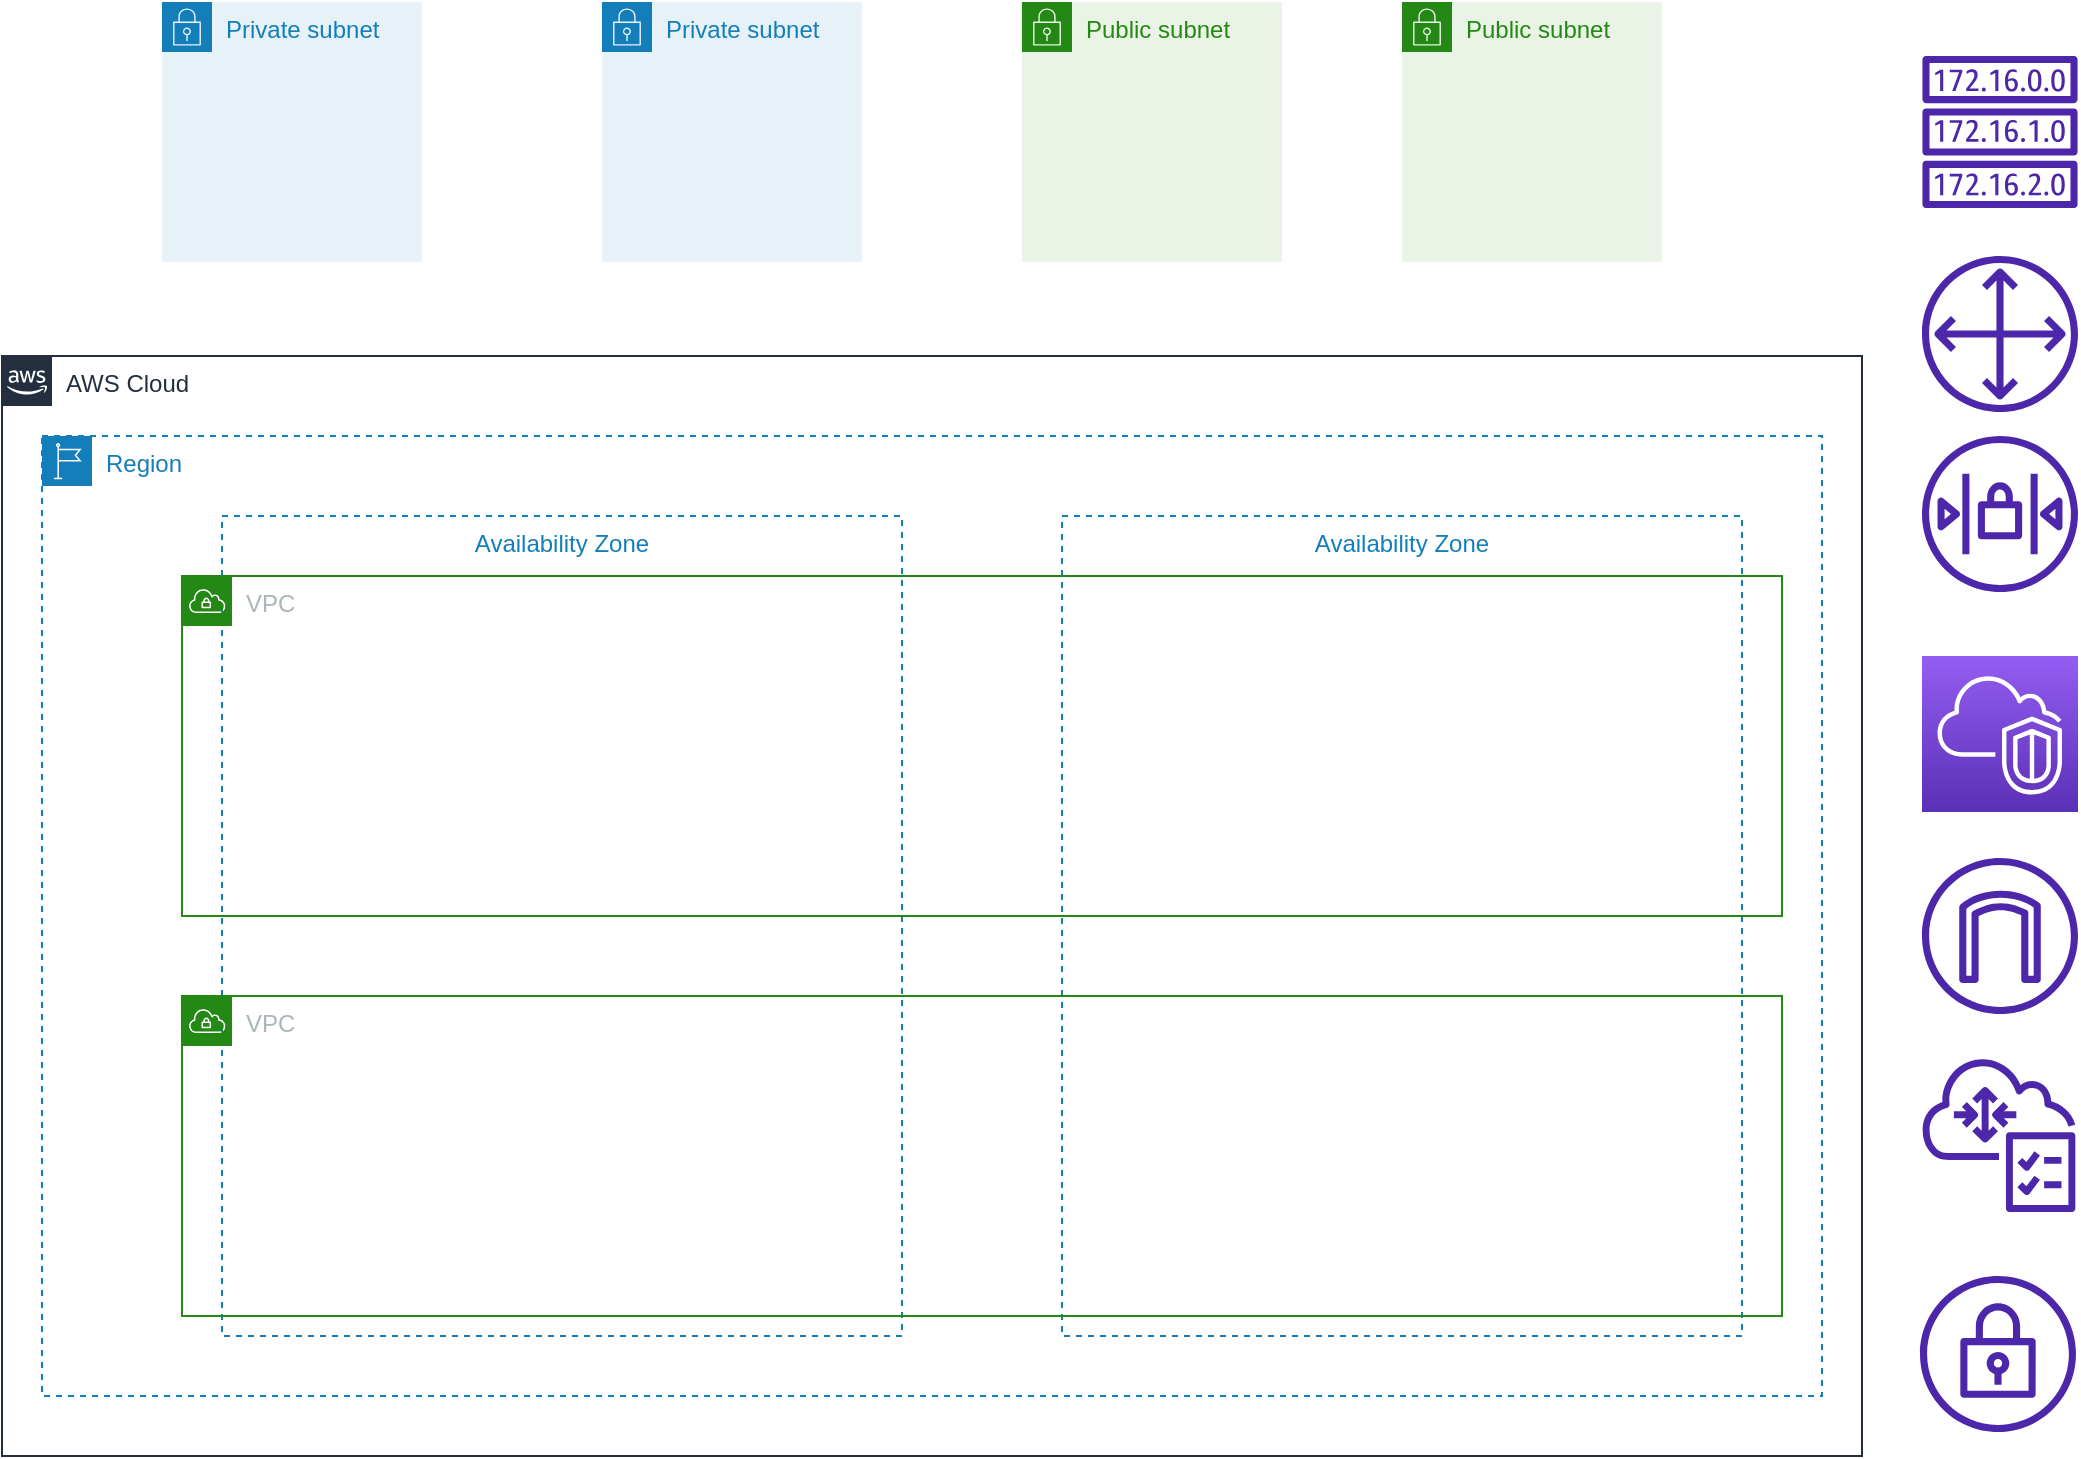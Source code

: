 <mxfile version="17.4.1" type="github" pages="2">
  <diagram id="cjVLEZ0junXwkDy-Ig5A" name="Page-1">
    <mxGraphModel dx="1354" dy="825" grid="1" gridSize="10" guides="1" tooltips="1" connect="1" arrows="1" fold="1" page="1" pageScale="1" pageWidth="850" pageHeight="1100" math="0" shadow="0">
      <root>
        <mxCell id="0" />
        <mxCell id="1" parent="0" />
        <mxCell id="1bvGvibUPESBA3hhw8XB-1" value="AWS Cloud" style="points=[[0,0],[0.25,0],[0.5,0],[0.75,0],[1,0],[1,0.25],[1,0.5],[1,0.75],[1,1],[0.75,1],[0.5,1],[0.25,1],[0,1],[0,0.75],[0,0.5],[0,0.25]];outlineConnect=0;gradientColor=none;html=1;whiteSpace=wrap;fontSize=12;fontStyle=0;container=1;pointerEvents=0;collapsible=0;recursiveResize=0;shape=mxgraph.aws4.group;grIcon=mxgraph.aws4.group_aws_cloud_alt;strokeColor=#232F3E;fillColor=none;verticalAlign=top;align=left;spacingLeft=30;fontColor=#232F3E;dashed=0;" parent="1" vertex="1">
          <mxGeometry x="120" y="260" width="930" height="550" as="geometry" />
        </mxCell>
        <mxCell id="1bvGvibUPESBA3hhw8XB-2" value="Region" style="points=[[0,0],[0.25,0],[0.5,0],[0.75,0],[1,0],[1,0.25],[1,0.5],[1,0.75],[1,1],[0.75,1],[0.5,1],[0.25,1],[0,1],[0,0.75],[0,0.5],[0,0.25]];outlineConnect=0;gradientColor=none;html=1;whiteSpace=wrap;fontSize=12;fontStyle=0;container=1;pointerEvents=0;collapsible=0;recursiveResize=0;shape=mxgraph.aws4.group;grIcon=mxgraph.aws4.group_region;strokeColor=#147EBA;fillColor=none;verticalAlign=top;align=left;spacingLeft=30;fontColor=#147EBA;dashed=1;" parent="1bvGvibUPESBA3hhw8XB-1" vertex="1">
          <mxGeometry x="20" y="40" width="890" height="480" as="geometry" />
        </mxCell>
        <mxCell id="1bvGvibUPESBA3hhw8XB-3" value="Availability Zone" style="fillColor=none;strokeColor=#147EBA;dashed=1;verticalAlign=top;fontStyle=0;fontColor=#147EBA;" parent="1bvGvibUPESBA3hhw8XB-2" vertex="1">
          <mxGeometry x="90" y="40" width="340" height="410" as="geometry" />
        </mxCell>
        <mxCell id="1bvGvibUPESBA3hhw8XB-4" value="Availability Zone" style="fillColor=none;strokeColor=#147EBA;dashed=1;verticalAlign=top;fontStyle=0;fontColor=#147EBA;" parent="1bvGvibUPESBA3hhw8XB-2" vertex="1">
          <mxGeometry x="510" y="40" width="340" height="410" as="geometry" />
        </mxCell>
        <mxCell id="1bvGvibUPESBA3hhw8XB-6" value="VPC" style="points=[[0,0],[0.25,0],[0.5,0],[0.75,0],[1,0],[1,0.25],[1,0.5],[1,0.75],[1,1],[0.75,1],[0.5,1],[0.25,1],[0,1],[0,0.75],[0,0.5],[0,0.25]];outlineConnect=0;gradientColor=none;html=1;whiteSpace=wrap;fontSize=12;fontStyle=0;container=1;pointerEvents=0;collapsible=0;recursiveResize=0;shape=mxgraph.aws4.group;grIcon=mxgraph.aws4.group_vpc;strokeColor=#248814;fillColor=none;verticalAlign=top;align=left;spacingLeft=30;fontColor=#AAB7B8;dashed=0;" parent="1bvGvibUPESBA3hhw8XB-2" vertex="1">
          <mxGeometry x="70" y="280" width="800" height="160" as="geometry" />
        </mxCell>
        <mxCell id="1bvGvibUPESBA3hhw8XB-5" value="VPC" style="points=[[0,0],[0.25,0],[0.5,0],[0.75,0],[1,0],[1,0.25],[1,0.5],[1,0.75],[1,1],[0.75,1],[0.5,1],[0.25,1],[0,1],[0,0.75],[0,0.5],[0,0.25]];outlineConnect=0;gradientColor=none;html=1;whiteSpace=wrap;fontSize=12;fontStyle=0;container=1;pointerEvents=0;collapsible=0;recursiveResize=0;shape=mxgraph.aws4.group;grIcon=mxgraph.aws4.group_vpc;strokeColor=#248814;fillColor=none;verticalAlign=top;align=left;spacingLeft=30;fontColor=#AAB7B8;dashed=0;" parent="1bvGvibUPESBA3hhw8XB-1" vertex="1">
          <mxGeometry x="90" y="110" width="800" height="170" as="geometry" />
        </mxCell>
        <mxCell id="1bvGvibUPESBA3hhw8XB-10" value="Private subnet" style="points=[[0,0],[0.25,0],[0.5,0],[0.75,0],[1,0],[1,0.25],[1,0.5],[1,0.75],[1,1],[0.75,1],[0.5,1],[0.25,1],[0,1],[0,0.75],[0,0.5],[0,0.25]];outlineConnect=0;gradientColor=none;html=1;whiteSpace=wrap;fontSize=12;fontStyle=0;container=1;pointerEvents=0;collapsible=0;recursiveResize=0;shape=mxgraph.aws4.group;grIcon=mxgraph.aws4.group_security_group;grStroke=0;strokeColor=#147EBA;fillColor=#E6F2F8;verticalAlign=top;align=left;spacingLeft=30;fontColor=#147EBA;dashed=0;" parent="1" vertex="1">
          <mxGeometry x="200" y="83" width="130" height="130" as="geometry" />
        </mxCell>
        <mxCell id="1bvGvibUPESBA3hhw8XB-11" value="Private subnet" style="points=[[0,0],[0.25,0],[0.5,0],[0.75,0],[1,0],[1,0.25],[1,0.5],[1,0.75],[1,1],[0.75,1],[0.5,1],[0.25,1],[0,1],[0,0.75],[0,0.5],[0,0.25]];outlineConnect=0;gradientColor=none;html=1;whiteSpace=wrap;fontSize=12;fontStyle=0;container=1;pointerEvents=0;collapsible=0;recursiveResize=0;shape=mxgraph.aws4.group;grIcon=mxgraph.aws4.group_security_group;grStroke=0;strokeColor=#147EBA;fillColor=#E6F2F8;verticalAlign=top;align=left;spacingLeft=30;fontColor=#147EBA;dashed=0;" parent="1" vertex="1">
          <mxGeometry x="420" y="83" width="130" height="130" as="geometry" />
        </mxCell>
        <mxCell id="1bvGvibUPESBA3hhw8XB-12" value="Public subnet" style="points=[[0,0],[0.25,0],[0.5,0],[0.75,0],[1,0],[1,0.25],[1,0.5],[1,0.75],[1,1],[0.75,1],[0.5,1],[0.25,1],[0,1],[0,0.75],[0,0.5],[0,0.25]];outlineConnect=0;gradientColor=none;html=1;whiteSpace=wrap;fontSize=12;fontStyle=0;container=1;pointerEvents=0;collapsible=0;recursiveResize=0;shape=mxgraph.aws4.group;grIcon=mxgraph.aws4.group_security_group;grStroke=0;strokeColor=#248814;fillColor=#E9F3E6;verticalAlign=top;align=left;spacingLeft=30;fontColor=#248814;dashed=0;" parent="1" vertex="1">
          <mxGeometry x="630" y="83" width="130" height="130" as="geometry" />
        </mxCell>
        <mxCell id="1bvGvibUPESBA3hhw8XB-13" value="Public subnet" style="points=[[0,0],[0.25,0],[0.5,0],[0.75,0],[1,0],[1,0.25],[1,0.5],[1,0.75],[1,1],[0.75,1],[0.5,1],[0.25,1],[0,1],[0,0.75],[0,0.5],[0,0.25]];outlineConnect=0;gradientColor=none;html=1;whiteSpace=wrap;fontSize=12;fontStyle=0;container=1;pointerEvents=0;collapsible=0;recursiveResize=0;shape=mxgraph.aws4.group;grIcon=mxgraph.aws4.group_security_group;grStroke=0;strokeColor=#248814;fillColor=#E9F3E6;verticalAlign=top;align=left;spacingLeft=30;fontColor=#248814;dashed=0;" parent="1" vertex="1">
          <mxGeometry x="820" y="83" width="130" height="130" as="geometry" />
        </mxCell>
        <mxCell id="1bvGvibUPESBA3hhw8XB-15" value="" style="sketch=0;outlineConnect=0;fontColor=#232F3E;gradientColor=none;fillColor=#4D27AA;strokeColor=none;dashed=0;verticalLabelPosition=bottom;verticalAlign=top;align=center;html=1;fontSize=12;fontStyle=0;aspect=fixed;pointerEvents=1;shape=mxgraph.aws4.route_table;" parent="1" vertex="1">
          <mxGeometry x="1080" y="110" width="78" height="76" as="geometry" />
        </mxCell>
        <mxCell id="1bvGvibUPESBA3hhw8XB-16" value="" style="sketch=0;outlineConnect=0;fontColor=#232F3E;gradientColor=none;fillColor=#4D27AA;strokeColor=none;dashed=0;verticalLabelPosition=bottom;verticalAlign=top;align=center;html=1;fontSize=12;fontStyle=0;aspect=fixed;pointerEvents=1;shape=mxgraph.aws4.customer_gateway;" parent="1" vertex="1">
          <mxGeometry x="1080" y="210" width="78" height="78" as="geometry" />
        </mxCell>
        <mxCell id="1bvGvibUPESBA3hhw8XB-17" value="" style="sketch=0;outlineConnect=0;fontColor=#232F3E;gradientColor=none;fillColor=#4D27AA;strokeColor=none;dashed=0;verticalLabelPosition=bottom;verticalAlign=top;align=center;html=1;fontSize=12;fontStyle=0;aspect=fixed;pointerEvents=1;shape=mxgraph.aws4.network_access_control_list;" parent="1" vertex="1">
          <mxGeometry x="1080" y="300" width="78" height="78" as="geometry" />
        </mxCell>
        <mxCell id="1bvGvibUPESBA3hhw8XB-18" value="" style="sketch=0;points=[[0,0,0],[0.25,0,0],[0.5,0,0],[0.75,0,0],[1,0,0],[0,1,0],[0.25,1,0],[0.5,1,0],[0.75,1,0],[1,1,0],[0,0.25,0],[0,0.5,0],[0,0.75,0],[1,0.25,0],[1,0.5,0],[1,0.75,0]];outlineConnect=0;fontColor=#232F3E;gradientColor=#945DF2;gradientDirection=north;fillColor=#5A30B5;strokeColor=#ffffff;dashed=0;verticalLabelPosition=bottom;verticalAlign=top;align=center;html=1;fontSize=12;fontStyle=0;aspect=fixed;shape=mxgraph.aws4.resourceIcon;resIcon=mxgraph.aws4.vpc;" parent="1" vertex="1">
          <mxGeometry x="1080" y="410" width="78" height="78" as="geometry" />
        </mxCell>
        <mxCell id="1bvGvibUPESBA3hhw8XB-19" value="" style="sketch=0;outlineConnect=0;fontColor=#232F3E;gradientColor=none;fillColor=#4D27AA;strokeColor=none;dashed=0;verticalLabelPosition=bottom;verticalAlign=top;align=center;html=1;fontSize=12;fontStyle=0;aspect=fixed;pointerEvents=1;shape=mxgraph.aws4.internet_gateway;" parent="1" vertex="1">
          <mxGeometry x="1080" y="511" width="78" height="78" as="geometry" />
        </mxCell>
        <mxCell id="1bvGvibUPESBA3hhw8XB-20" value="" style="sketch=0;outlineConnect=0;fontColor=#232F3E;gradientColor=none;fillColor=#4D27AA;strokeColor=none;dashed=0;verticalLabelPosition=bottom;verticalAlign=top;align=center;html=1;fontSize=12;fontStyle=0;aspect=fixed;pointerEvents=1;shape=mxgraph.aws4.vpc_network_access_analyzer;" parent="1" vertex="1">
          <mxGeometry x="1080" y="610" width="77" height="78" as="geometry" />
        </mxCell>
        <mxCell id="1bvGvibUPESBA3hhw8XB-21" value="" style="sketch=0;outlineConnect=0;fontColor=#232F3E;gradientColor=none;fillColor=#4D27AA;strokeColor=none;dashed=0;verticalLabelPosition=bottom;verticalAlign=top;align=center;html=1;fontSize=12;fontStyle=0;aspect=fixed;pointerEvents=1;shape=mxgraph.aws4.vpn_gateway;" parent="1" vertex="1">
          <mxGeometry x="1079" y="720" width="78" height="78" as="geometry" />
        </mxCell>
        <mxCell id="AmyZvWmV1mf3OZB3P5yT-1" value="Untitled Layer" parent="0" />
      </root>
    </mxGraphModel>
  </diagram>
  <diagram id="HuvjmdO6Cwv-u4OplPbn" name="Page-2">
    <mxGraphModel dx="1354" dy="825" grid="1" gridSize="10" guides="1" tooltips="1" connect="1" arrows="1" fold="1" page="1" pageScale="1" pageWidth="850" pageHeight="1100" math="0" shadow="0">
      <root>
        <mxCell id="0" />
        <mxCell id="1" style="locked=1;" parent="0" />
        <mxCell id="QUpC7AnWEA5E7IwPCLAP-1" value="AWS Cloud" style="points=[[0,0],[0.25,0],[0.5,0],[0.75,0],[1,0],[1,0.25],[1,0.5],[1,0.75],[1,1],[0.75,1],[0.5,1],[0.25,1],[0,1],[0,0.75],[0,0.5],[0,0.25]];outlineConnect=0;gradientColor=none;html=1;whiteSpace=wrap;fontSize=12;fontStyle=0;container=1;pointerEvents=0;collapsible=0;recursiveResize=0;shape=mxgraph.aws4.group;grIcon=mxgraph.aws4.group_aws_cloud_alt;strokeColor=#232F3E;fillColor=none;verticalAlign=top;align=left;spacingLeft=30;fontColor=#232F3E;dashed=0;" vertex="1" parent="1">
          <mxGeometry x="120" y="260" width="930" height="550" as="geometry" />
        </mxCell>
        <mxCell id="QUpC7AnWEA5E7IwPCLAP-2" value="Region" style="points=[[0,0],[0.25,0],[0.5,0],[0.75,0],[1,0],[1,0.25],[1,0.5],[1,0.75],[1,1],[0.75,1],[0.5,1],[0.25,1],[0,1],[0,0.75],[0,0.5],[0,0.25]];outlineConnect=0;gradientColor=none;html=1;whiteSpace=wrap;fontSize=12;fontStyle=0;container=1;pointerEvents=0;collapsible=0;recursiveResize=0;shape=mxgraph.aws4.group;grIcon=mxgraph.aws4.group_region;strokeColor=#147EBA;fillColor=none;verticalAlign=top;align=left;spacingLeft=30;fontColor=#147EBA;dashed=1;" vertex="1" parent="QUpC7AnWEA5E7IwPCLAP-1">
          <mxGeometry x="20" y="40" width="890" height="480" as="geometry" />
        </mxCell>
        <mxCell id="QUpC7AnWEA5E7IwPCLAP-3" value="Availability Zone" style="fillColor=none;strokeColor=#147EBA;dashed=1;verticalAlign=top;fontStyle=0;fontColor=#147EBA;" vertex="1" parent="QUpC7AnWEA5E7IwPCLAP-2">
          <mxGeometry x="90" y="40" width="760" height="410" as="geometry" />
        </mxCell>
        <mxCell id="QUpC7AnWEA5E7IwPCLAP-6" value="&lt;font color=&quot;#00cc00&quot;&gt;&lt;b&gt;VPC&lt;br&gt;10.10.0.0/16&lt;/b&gt;&lt;/font&gt;" style="points=[[0,0],[0.25,0],[0.5,0],[0.75,0],[1,0],[1,0.25],[1,0.5],[1,0.75],[1,1],[0.75,1],[0.5,1],[0.25,1],[0,1],[0,0.75],[0,0.5],[0,0.25]];outlineConnect=0;gradientColor=none;html=1;whiteSpace=wrap;fontSize=12;fontStyle=0;container=1;pointerEvents=0;collapsible=0;recursiveResize=0;shape=mxgraph.aws4.group;grIcon=mxgraph.aws4.group_vpc;strokeColor=#248814;fillColor=none;verticalAlign=top;align=left;spacingLeft=30;fontColor=#AAB7B8;dashed=0;" vertex="1" parent="QUpC7AnWEA5E7IwPCLAP-1">
          <mxGeometry x="90" y="110" width="800" height="360" as="geometry" />
        </mxCell>
        <mxCell id="QUpC7AnWEA5E7IwPCLAP-7" value="Subnets" style="locked=1;" parent="0" visible="0" />
        <mxCell id="9oejcCpi7_yBtve4IF3d-1" value="Private subnet&lt;br&gt;10.10.0.0/24" style="points=[[0,0],[0.25,0],[0.5,0],[0.75,0],[1,0],[1,0.25],[1,0.5],[1,0.75],[1,1],[0.75,1],[0.5,1],[0.25,1],[0,1],[0,0.75],[0,0.5],[0,0.25]];outlineConnect=0;gradientColor=none;html=1;whiteSpace=wrap;fontSize=12;fontStyle=0;container=1;pointerEvents=0;collapsible=0;recursiveResize=0;shape=mxgraph.aws4.group;grIcon=mxgraph.aws4.group_security_group;grStroke=0;strokeColor=#147EBA;fillColor=#E6F2F8;verticalAlign=top;align=left;spacingLeft=30;fontColor=#147EBA;dashed=0;" vertex="1" parent="QUpC7AnWEA5E7IwPCLAP-7">
          <mxGeometry x="260" y="430" width="330" height="270" as="geometry" />
        </mxCell>
        <mxCell id="9oejcCpi7_yBtve4IF3d-2" value="Public subnet&lt;br&gt;10.10.1.0/24" style="points=[[0,0],[0.25,0],[0.5,0],[0.75,0],[1,0],[1,0.25],[1,0.5],[1,0.75],[1,1],[0.75,1],[0.5,1],[0.25,1],[0,1],[0,0.75],[0,0.5],[0,0.25]];outlineConnect=0;gradientColor=none;html=1;whiteSpace=wrap;fontSize=12;fontStyle=0;container=1;pointerEvents=0;collapsible=0;recursiveResize=0;shape=mxgraph.aws4.group;grIcon=mxgraph.aws4.group_security_group;grStroke=0;strokeColor=#248814;fillColor=#E9F3E6;verticalAlign=top;align=left;spacingLeft=30;fontColor=#248814;dashed=0;" vertex="1" parent="QUpC7AnWEA5E7IwPCLAP-7">
          <mxGeometry x="630" y="430" width="330" height="270" as="geometry" />
        </mxCell>
        <mxCell id="9oejcCpi7_yBtve4IF3d-3" value="Routing and NACL" style="locked=1;" parent="0" visible="0" />
        <mxCell id="BtblRej9rToNW8P17AaJ-1" value="&lt;font color=&quot;#0000ff&quot;&gt;&lt;b&gt;Subnet Routing Table (RT)&lt;/b&gt;&lt;/font&gt;" style="rounded=0;whiteSpace=wrap;html=1;fontColor=#00CC00;" vertex="1" parent="9oejcCpi7_yBtve4IF3d-3">
          <mxGeometry x="270" y="510" width="310" height="100" as="geometry" />
        </mxCell>
        <mxCell id="BtblRej9rToNW8P17AaJ-3" value="&lt;font color=&quot;#0000ff&quot;&gt;&lt;b&gt;Network ACL&lt;/b&gt;&lt;/font&gt;" style="rounded=0;whiteSpace=wrap;html=1;fontColor=#00CC00;" vertex="1" parent="9oejcCpi7_yBtve4IF3d-3">
          <mxGeometry x="270" y="630" width="310" height="60" as="geometry" />
        </mxCell>
        <mxCell id="BtblRej9rToNW8P17AaJ-6" value="&lt;font color=&quot;#0000ff&quot;&gt;&lt;b&gt;Network ACL&lt;/b&gt;&lt;/font&gt;" style="rounded=0;whiteSpace=wrap;html=1;fontColor=#00CC00;" vertex="1" parent="9oejcCpi7_yBtve4IF3d-3">
          <mxGeometry x="640" y="630" width="310" height="60" as="geometry" />
        </mxCell>
        <mxCell id="0l62M-bUGaaBhOaa9LGp-1" value="" style="sketch=0;outlineConnect=0;fontColor=#232F3E;gradientColor=none;fillColor=#4D27AA;strokeColor=none;dashed=0;verticalLabelPosition=bottom;verticalAlign=top;align=center;html=1;fontSize=12;fontStyle=0;aspect=fixed;pointerEvents=1;shape=mxgraph.aws4.network_access_control_list;" vertex="1" parent="9oejcCpi7_yBtve4IF3d-3">
          <mxGeometry x="520" y="641" width="38" height="38" as="geometry" />
        </mxCell>
        <mxCell id="0l62M-bUGaaBhOaa9LGp-2" value="" style="sketch=0;outlineConnect=0;fontColor=#232F3E;gradientColor=none;fillColor=#4D27AA;strokeColor=none;dashed=0;verticalLabelPosition=bottom;verticalAlign=top;align=center;html=1;fontSize=12;fontStyle=0;aspect=fixed;pointerEvents=1;shape=mxgraph.aws4.network_access_control_list;" vertex="1" parent="9oejcCpi7_yBtve4IF3d-3">
          <mxGeometry x="890" y="641" width="38" height="38" as="geometry" />
        </mxCell>
        <mxCell id="KzMdglN8ZjEcdiGLxX7z-1" value="" style="sketch=0;outlineConnect=0;fontColor=#232F3E;gradientColor=none;fillColor=#4D27AA;strokeColor=none;dashed=0;verticalLabelPosition=bottom;verticalAlign=top;align=center;html=1;fontSize=12;fontStyle=0;aspect=fixed;pointerEvents=1;shape=mxgraph.aws4.route_table;" vertex="1" parent="9oejcCpi7_yBtve4IF3d-3">
          <mxGeometry x="520" y="541.48" width="38" height="37.03" as="geometry" />
        </mxCell>
        <mxCell id="KzMdglN8ZjEcdiGLxX7z-2" value="" style="sketch=0;outlineConnect=0;fontColor=#232F3E;gradientColor=none;fillColor=#4D27AA;strokeColor=none;dashed=0;verticalLabelPosition=bottom;verticalAlign=top;align=center;html=1;fontSize=12;fontStyle=0;aspect=fixed;pointerEvents=1;shape=mxgraph.aws4.customer_gateway;" vertex="1" parent="9oejcCpi7_yBtve4IF3d-3">
          <mxGeometry x="290" y="541.48" width="38" height="38" as="geometry" />
        </mxCell>
        <mxCell id="KzMdglN8ZjEcdiGLxX7z-3" value="&lt;font color=&quot;#0000ff&quot;&gt;&lt;b&gt;Subnet Routing Table (RT)&lt;/b&gt;&lt;/font&gt;" style="rounded=0;whiteSpace=wrap;html=1;fontColor=#00CC00;" vertex="1" parent="9oejcCpi7_yBtve4IF3d-3">
          <mxGeometry x="640" y="510" width="310" height="100" as="geometry" />
        </mxCell>
        <mxCell id="KzMdglN8ZjEcdiGLxX7z-4" value="" style="sketch=0;outlineConnect=0;fontColor=#232F3E;gradientColor=none;fillColor=#4D27AA;strokeColor=none;dashed=0;verticalLabelPosition=bottom;verticalAlign=top;align=center;html=1;fontSize=12;fontStyle=0;aspect=fixed;pointerEvents=1;shape=mxgraph.aws4.route_table;" vertex="1" parent="9oejcCpi7_yBtve4IF3d-3">
          <mxGeometry x="890" y="541.48" width="38" height="37.03" as="geometry" />
        </mxCell>
        <mxCell id="KzMdglN8ZjEcdiGLxX7z-5" value="" style="sketch=0;outlineConnect=0;fontColor=#232F3E;gradientColor=none;fillColor=#4D27AA;strokeColor=none;dashed=0;verticalLabelPosition=bottom;verticalAlign=top;align=center;html=1;fontSize=12;fontStyle=0;aspect=fixed;pointerEvents=1;shape=mxgraph.aws4.customer_gateway;" vertex="1" parent="9oejcCpi7_yBtve4IF3d-3">
          <mxGeometry x="660" y="541.48" width="38" height="38" as="geometry" />
        </mxCell>
        <mxCell id="EEqQ_vZmYL1AVT8iAtDt-1" value="" style="sketch=0;outlineConnect=0;fontColor=#232F3E;gradientColor=none;fillColor=#4D27AA;strokeColor=none;dashed=0;verticalLabelPosition=bottom;verticalAlign=top;align=center;html=1;fontSize=12;fontStyle=0;aspect=fixed;pointerEvents=1;shape=mxgraph.aws4.customer_gateway;" vertex="1" parent="9oejcCpi7_yBtve4IF3d-3">
          <mxGeometry x="580" y="530.74" width="59.48" height="59.48" as="geometry" />
        </mxCell>
      </root>
    </mxGraphModel>
  </diagram>
</mxfile>

